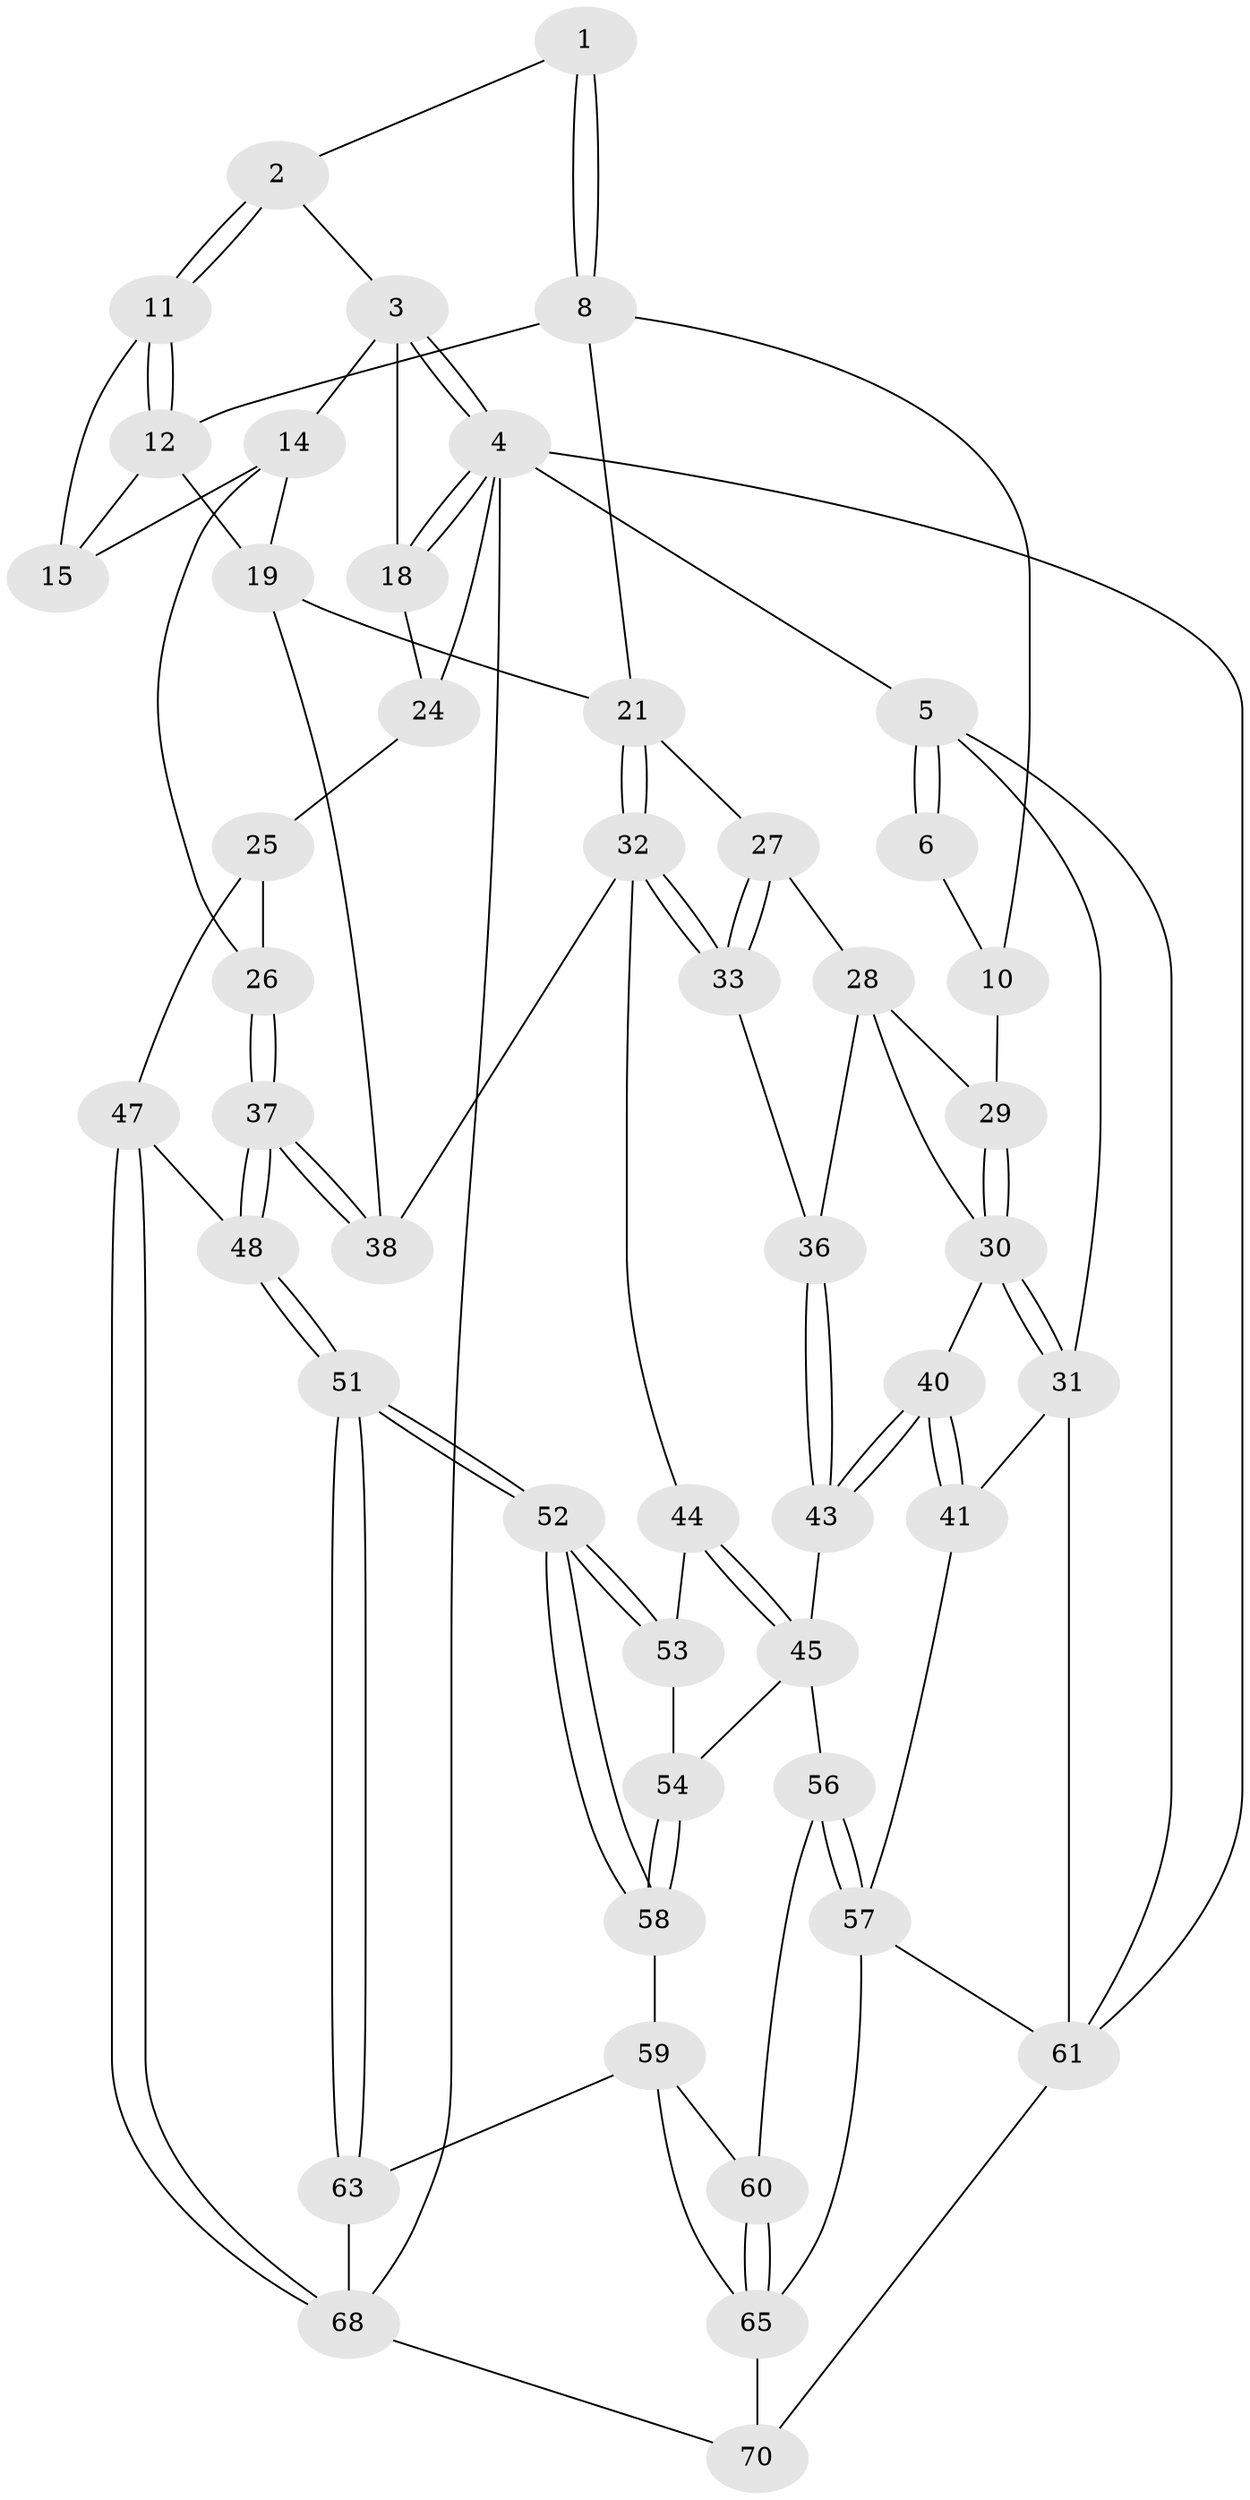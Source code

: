// Generated by graph-tools (version 1.1) at 2025/24/03/03/25 07:24:31]
// undirected, 49 vertices, 110 edges
graph export_dot {
graph [start="1"]
  node [color=gray90,style=filled];
  1 [pos="+0.40095801096325107+0"];
  2 [pos="+0.5906882487039521+0"];
  3 [pos="+0.8275323834655692+0",super="+13"];
  4 [pos="+1+0",super="+50"];
  5 [pos="+0+0"];
  6 [pos="+0+0",super="+7"];
  8 [pos="+0.43190139085445295+0.11272693942818522",super="+9"];
  10 [pos="+0.33543165364340244+0.056847240321295574",super="+17"];
  11 [pos="+0.5972628254106361+0"];
  12 [pos="+0.46209157403135803+0.10601855626555344",super="+16"];
  14 [pos="+0.7203517647734186+0.10865645844361538",super="+23"];
  15 [pos="+0.6072382000843956+0"];
  18 [pos="+1+0.2204015378601968"];
  19 [pos="+0.5945041512345532+0.20874177903496002",super="+20"];
  21 [pos="+0.39907620101073105+0.2660513382980544",super="+22"];
  24 [pos="+1+0.24692132198467193",super="+49"];
  25 [pos="+1+0.29533392633734606",super="+46"];
  26 [pos="+0.8096774560305325+0.32779812001809466"];
  27 [pos="+0.2502617037024038+0.20049323784407766"];
  28 [pos="+0.18385988087121255+0.1927584425537338",super="+34"];
  29 [pos="+0.051325693311710344+0.07038827979991946"];
  30 [pos="+0.041886769119952594+0.33549898341157375",super="+35"];
  31 [pos="+0+0.400821724072999",super="+42"];
  32 [pos="+0.3743120850442615+0.37223873759184917",super="+39"];
  33 [pos="+0.273020156130315+0.34744376131781846"];
  36 [pos="+0.2012401362786295+0.37999833639754066"];
  37 [pos="+0.6469127054718248+0.46240461713372655"];
  38 [pos="+0.6227354951167968+0.43969714541964505"];
  40 [pos="+0.0900330241974851+0.50603770932343"];
  41 [pos="+0+0.5981975523690038"];
  43 [pos="+0.19910212737761293+0.494875581938823"];
  44 [pos="+0.35689262078370115+0.4768679069266322"];
  45 [pos="+0.20212662128888764+0.49675894762350964",super="+55"];
  47 [pos="+0.7071719384955646+0.6262593983525738"];
  48 [pos="+0.6700576462401153+0.605598158439778"];
  51 [pos="+0.5110176024945982+0.6926734214673825"];
  52 [pos="+0.4953290563011758+0.6810373430600248"];
  53 [pos="+0.36881917117564184+0.5131202145377305"];
  54 [pos="+0.30157169499335923+0.6190121176460152"];
  56 [pos="+0.19710863169170612+0.6738693467959668"];
  57 [pos="+0.14493541500855087+0.7007040413241682",super="+67"];
  58 [pos="+0.3035064889736652+0.6428455326181793"];
  59 [pos="+0.28745913303866155+0.6567865766861911",super="+64"];
  60 [pos="+0.2075741599491393+0.6759781231928832"];
  61 [pos="+0+1",super="+62"];
  63 [pos="+0.48687624214430153+0.7478298256750863"];
  65 [pos="+0.32506342666873234+0.8283037348687003",super="+66"];
  68 [pos="+1+1",super="+69"];
  70 [pos="+0.3077624575261223+1"];
  1 -- 2;
  1 -- 8;
  1 -- 8;
  2 -- 3;
  2 -- 11;
  2 -- 11;
  3 -- 4;
  3 -- 4;
  3 -- 18;
  3 -- 14;
  4 -- 5;
  4 -- 18;
  4 -- 18;
  4 -- 61;
  4 -- 68;
  4 -- 24;
  5 -- 6;
  5 -- 6;
  5 -- 31;
  5 -- 61;
  6 -- 10 [weight=2];
  8 -- 12;
  8 -- 10;
  8 -- 21;
  10 -- 29;
  11 -- 12;
  11 -- 12;
  11 -- 15;
  12 -- 19;
  12 -- 15;
  14 -- 15;
  14 -- 26;
  14 -- 19;
  18 -- 24;
  19 -- 21;
  19 -- 38;
  21 -- 32;
  21 -- 32;
  21 -- 27;
  24 -- 25 [weight=2];
  25 -- 26;
  25 -- 47;
  26 -- 37;
  26 -- 37;
  27 -- 28;
  27 -- 33;
  27 -- 33;
  28 -- 29;
  28 -- 30;
  28 -- 36;
  29 -- 30;
  29 -- 30;
  30 -- 31;
  30 -- 31;
  30 -- 40;
  31 -- 41;
  31 -- 61;
  32 -- 33;
  32 -- 33;
  32 -- 44;
  32 -- 38;
  33 -- 36;
  36 -- 43;
  36 -- 43;
  37 -- 38;
  37 -- 38;
  37 -- 48;
  37 -- 48;
  40 -- 41;
  40 -- 41;
  40 -- 43;
  40 -- 43;
  41 -- 57;
  43 -- 45;
  44 -- 45;
  44 -- 45;
  44 -- 53;
  45 -- 56;
  45 -- 54;
  47 -- 48;
  47 -- 68;
  47 -- 68;
  48 -- 51;
  48 -- 51;
  51 -- 52;
  51 -- 52;
  51 -- 63;
  51 -- 63;
  52 -- 53;
  52 -- 53;
  52 -- 58;
  52 -- 58;
  53 -- 54;
  54 -- 58;
  54 -- 58;
  56 -- 57;
  56 -- 57;
  56 -- 60;
  57 -- 65;
  57 -- 61;
  58 -- 59;
  59 -- 60;
  59 -- 65;
  59 -- 63;
  60 -- 65;
  60 -- 65;
  61 -- 70;
  63 -- 68;
  65 -- 70;
  68 -- 70;
}

